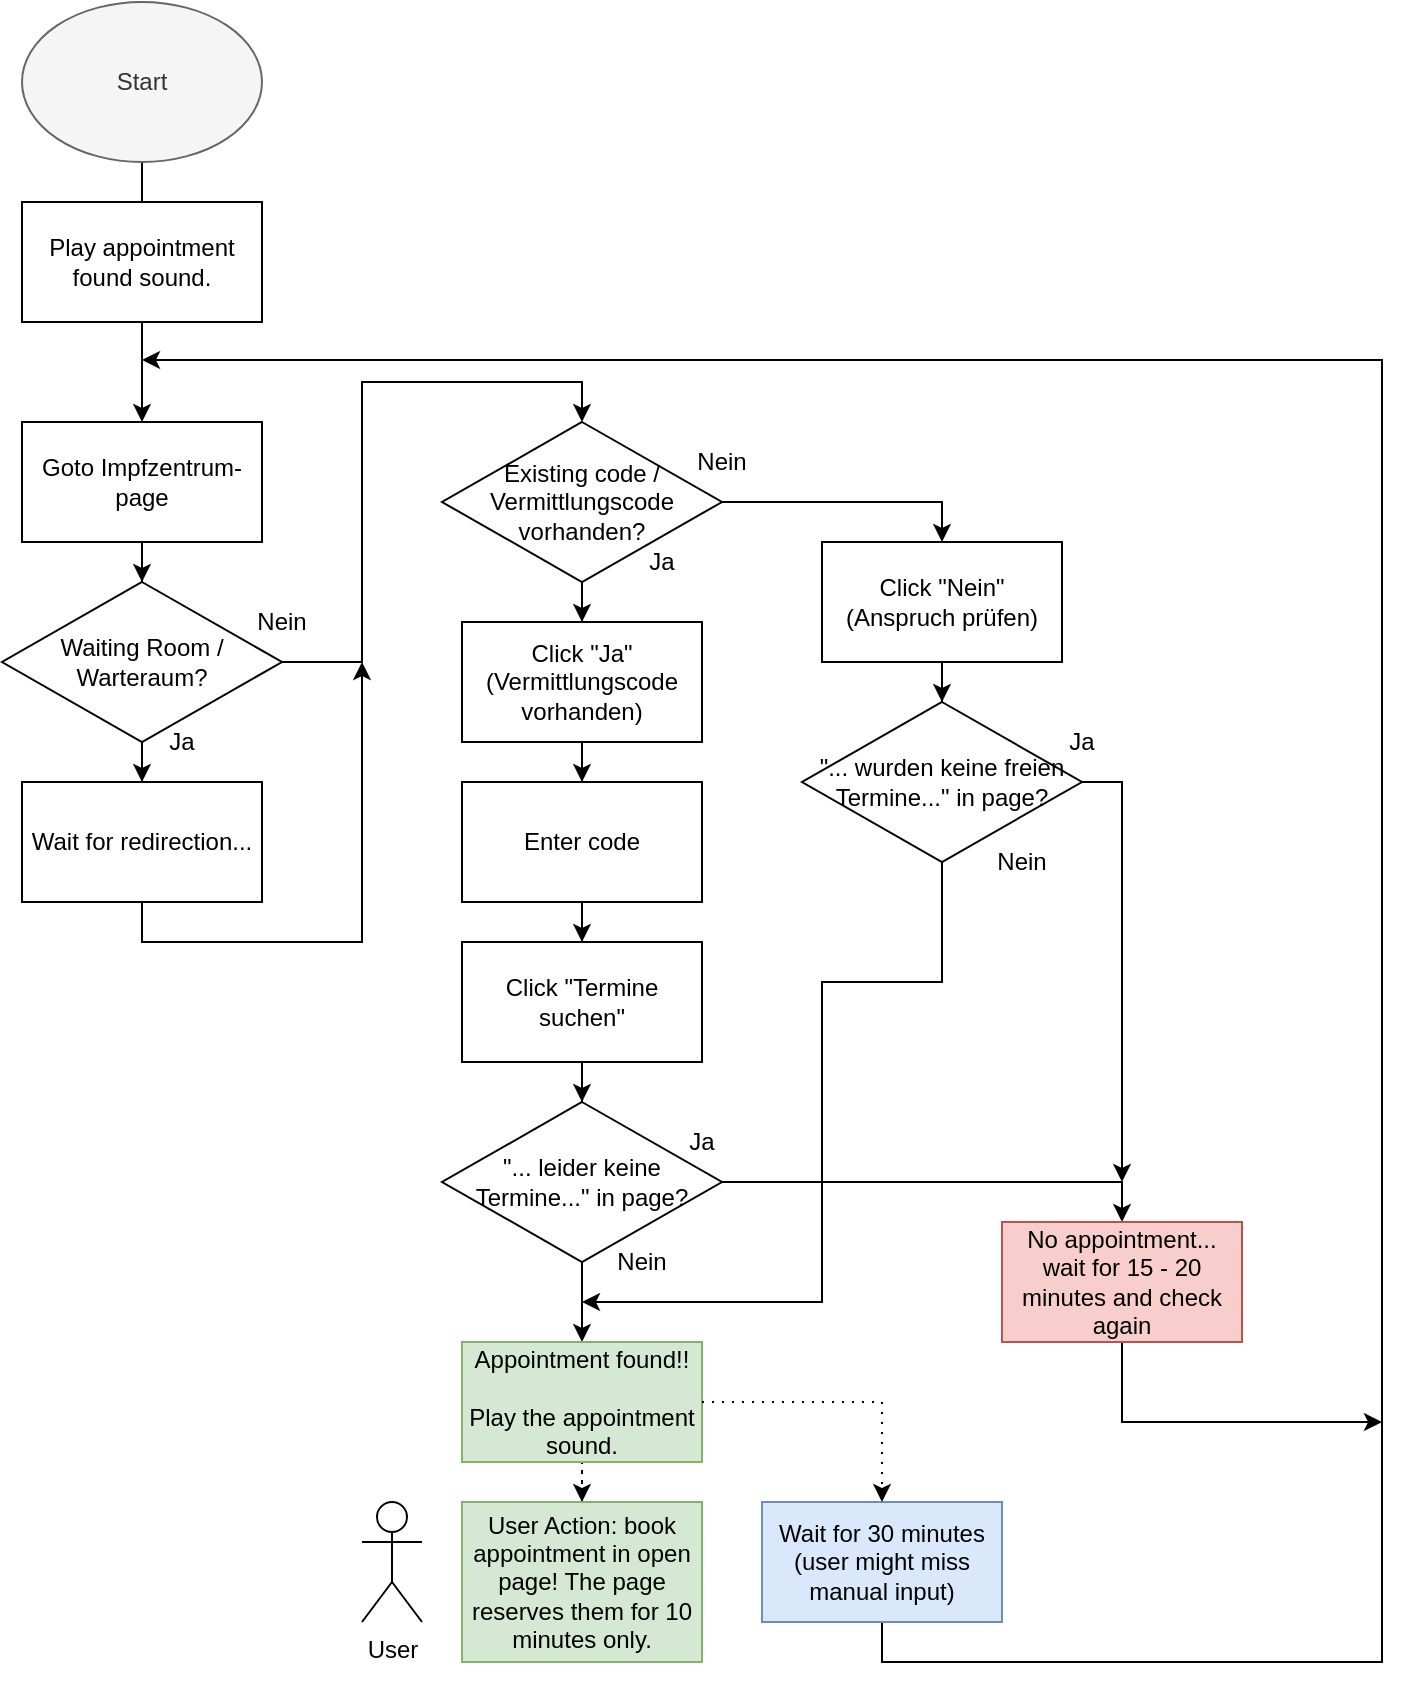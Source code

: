 <mxfile version="14.5.1" type="device"><diagram id="gAZrGdMZhCsJtMACBh3u" name="Page-1"><mxGraphModel dx="1086" dy="806" grid="1" gridSize="10" guides="1" tooltips="1" connect="1" arrows="1" fold="1" page="1" pageScale="1" pageWidth="3300" pageHeight="4681" math="0" shadow="0"><root><mxCell id="0"/><mxCell id="1" parent="0"/><mxCell id="VRsaiYJ9a31SkJc9-25g-5" style="edgeStyle=orthogonalEdgeStyle;rounded=0;orthogonalLoop=1;jettySize=auto;html=1;" edge="1" parent="1" source="VRsaiYJ9a31SkJc9-25g-1" target="VRsaiYJ9a31SkJc9-25g-6"><mxGeometry relative="1" as="geometry"><mxPoint x="200" y="310" as="targetPoint"/></mxGeometry></mxCell><mxCell id="VRsaiYJ9a31SkJc9-25g-1" value="Goto Impfzentrum-page" style="rounded=0;whiteSpace=wrap;html=1;" vertex="1" parent="1"><mxGeometry x="140" y="220" width="120" height="60" as="geometry"/></mxCell><mxCell id="VRsaiYJ9a31SkJc9-25g-3" style="edgeStyle=orthogonalEdgeStyle;rounded=0;orthogonalLoop=1;jettySize=auto;html=1;" edge="1" parent="1" source="VRsaiYJ9a31SkJc9-25g-2" target="VRsaiYJ9a31SkJc9-25g-1"><mxGeometry relative="1" as="geometry"/></mxCell><mxCell id="VRsaiYJ9a31SkJc9-25g-2" value="Start" style="ellipse;whiteSpace=wrap;html=1;fillColor=#f5f5f5;strokeColor=#666666;fontColor=#333333;" vertex="1" parent="1"><mxGeometry x="140" y="10" width="120" height="80" as="geometry"/></mxCell><mxCell id="VRsaiYJ9a31SkJc9-25g-10" style="edgeStyle=orthogonalEdgeStyle;rounded=0;orthogonalLoop=1;jettySize=auto;html=1;" edge="1" parent="1" source="VRsaiYJ9a31SkJc9-25g-6" target="VRsaiYJ9a31SkJc9-25g-9"><mxGeometry relative="1" as="geometry"/></mxCell><mxCell id="VRsaiYJ9a31SkJc9-25g-13" style="edgeStyle=orthogonalEdgeStyle;rounded=0;orthogonalLoop=1;jettySize=auto;html=1;entryX=0.5;entryY=0;entryDx=0;entryDy=0;" edge="1" parent="1" source="VRsaiYJ9a31SkJc9-25g-6" target="VRsaiYJ9a31SkJc9-25g-17"><mxGeometry relative="1" as="geometry"><mxPoint x="420" y="200" as="targetPoint"/><Array as="points"><mxPoint x="310" y="340"/><mxPoint x="310" y="200"/><mxPoint x="420" y="200"/></Array></mxGeometry></mxCell><mxCell id="VRsaiYJ9a31SkJc9-25g-6" value="Waiting Room / Warteraum?" style="rhombus;whiteSpace=wrap;html=1;" vertex="1" parent="1"><mxGeometry x="130" y="300" width="140" height="80" as="geometry"/></mxCell><mxCell id="VRsaiYJ9a31SkJc9-25g-7" value="Ja" style="text;html=1;strokeColor=none;fillColor=none;align=center;verticalAlign=middle;whiteSpace=wrap;rounded=0;" vertex="1" parent="1"><mxGeometry x="200" y="370" width="40" height="20" as="geometry"/></mxCell><mxCell id="VRsaiYJ9a31SkJc9-25g-8" value="Nein" style="text;html=1;strokeColor=none;fillColor=none;align=center;verticalAlign=middle;whiteSpace=wrap;rounded=0;" vertex="1" parent="1"><mxGeometry x="250" y="310" width="40" height="20" as="geometry"/></mxCell><mxCell id="VRsaiYJ9a31SkJc9-25g-16" style="edgeStyle=orthogonalEdgeStyle;rounded=0;orthogonalLoop=1;jettySize=auto;html=1;" edge="1" parent="1" source="VRsaiYJ9a31SkJc9-25g-9"><mxGeometry relative="1" as="geometry"><mxPoint x="310" y="340" as="targetPoint"/><Array as="points"><mxPoint x="200" y="480"/><mxPoint x="310" y="480"/></Array></mxGeometry></mxCell><mxCell id="VRsaiYJ9a31SkJc9-25g-9" value="Wait for redirection..." style="rounded=0;whiteSpace=wrap;html=1;" vertex="1" parent="1"><mxGeometry x="140" y="400" width="120" height="60" as="geometry"/></mxCell><mxCell id="VRsaiYJ9a31SkJc9-25g-21" style="edgeStyle=orthogonalEdgeStyle;rounded=0;orthogonalLoop=1;jettySize=auto;html=1;entryX=0.5;entryY=0;entryDx=0;entryDy=0;" edge="1" parent="1" source="VRsaiYJ9a31SkJc9-25g-17" target="VRsaiYJ9a31SkJc9-25g-20"><mxGeometry relative="1" as="geometry"/></mxCell><mxCell id="VRsaiYJ9a31SkJc9-25g-23" style="edgeStyle=orthogonalEdgeStyle;rounded=0;orthogonalLoop=1;jettySize=auto;html=1;" edge="1" parent="1" source="VRsaiYJ9a31SkJc9-25g-17" target="VRsaiYJ9a31SkJc9-25g-22"><mxGeometry relative="1" as="geometry"/></mxCell><mxCell id="VRsaiYJ9a31SkJc9-25g-17" value="&lt;span&gt;Existing code / Vermittlungscode vorhanden?&lt;/span&gt;" style="rhombus;whiteSpace=wrap;html=1;" vertex="1" parent="1"><mxGeometry x="350" y="220" width="140" height="80" as="geometry"/></mxCell><mxCell id="VRsaiYJ9a31SkJc9-25g-18" value="Nein" style="text;html=1;strokeColor=none;fillColor=none;align=center;verticalAlign=middle;whiteSpace=wrap;rounded=0;" vertex="1" parent="1"><mxGeometry x="470" y="230" width="40" height="20" as="geometry"/></mxCell><mxCell id="VRsaiYJ9a31SkJc9-25g-19" value="Ja" style="text;html=1;strokeColor=none;fillColor=none;align=center;verticalAlign=middle;whiteSpace=wrap;rounded=0;" vertex="1" parent="1"><mxGeometry x="440" y="280" width="40" height="20" as="geometry"/></mxCell><mxCell id="VRsaiYJ9a31SkJc9-25g-30" style="edgeStyle=orthogonalEdgeStyle;rounded=0;orthogonalLoop=1;jettySize=auto;html=1;" edge="1" parent="1" source="VRsaiYJ9a31SkJc9-25g-20" target="VRsaiYJ9a31SkJc9-25g-29"><mxGeometry relative="1" as="geometry"/></mxCell><mxCell id="VRsaiYJ9a31SkJc9-25g-20" value="Click &quot;Nein&quot; (Anspruch prüfen)" style="rounded=0;whiteSpace=wrap;html=1;" vertex="1" parent="1"><mxGeometry x="540" y="280" width="120" height="60" as="geometry"/></mxCell><mxCell id="VRsaiYJ9a31SkJc9-25g-25" style="edgeStyle=orthogonalEdgeStyle;rounded=0;orthogonalLoop=1;jettySize=auto;html=1;" edge="1" parent="1" source="VRsaiYJ9a31SkJc9-25g-22" target="VRsaiYJ9a31SkJc9-25g-24"><mxGeometry relative="1" as="geometry"/></mxCell><mxCell id="VRsaiYJ9a31SkJc9-25g-22" value="Click &quot;Ja&quot; (Vermittlungscode vorhanden)" style="rounded=0;whiteSpace=wrap;html=1;" vertex="1" parent="1"><mxGeometry x="360" y="320" width="120" height="60" as="geometry"/></mxCell><mxCell id="VRsaiYJ9a31SkJc9-25g-27" style="edgeStyle=orthogonalEdgeStyle;rounded=0;orthogonalLoop=1;jettySize=auto;html=1;" edge="1" parent="1" source="VRsaiYJ9a31SkJc9-25g-24" target="VRsaiYJ9a31SkJc9-25g-26"><mxGeometry relative="1" as="geometry"/></mxCell><mxCell id="VRsaiYJ9a31SkJc9-25g-24" value="Enter code" style="rounded=0;whiteSpace=wrap;html=1;" vertex="1" parent="1"><mxGeometry x="360" y="400" width="120" height="60" as="geometry"/></mxCell><mxCell id="VRsaiYJ9a31SkJc9-25g-35" style="edgeStyle=orthogonalEdgeStyle;rounded=0;orthogonalLoop=1;jettySize=auto;html=1;" edge="1" parent="1" source="VRsaiYJ9a31SkJc9-25g-26" target="VRsaiYJ9a31SkJc9-25g-34"><mxGeometry relative="1" as="geometry"/></mxCell><mxCell id="VRsaiYJ9a31SkJc9-25g-26" value="Click &quot;Termine suchen&quot;" style="rounded=0;whiteSpace=wrap;html=1;" vertex="1" parent="1"><mxGeometry x="360" y="480" width="120" height="60" as="geometry"/></mxCell><mxCell id="VRsaiYJ9a31SkJc9-25g-39" style="edgeStyle=orthogonalEdgeStyle;rounded=0;orthogonalLoop=1;jettySize=auto;html=1;exitX=0.5;exitY=1;exitDx=0;exitDy=0;" edge="1" parent="1" source="VRsaiYJ9a31SkJc9-25g-29"><mxGeometry relative="1" as="geometry"><mxPoint x="420" y="660" as="targetPoint"/><Array as="points"><mxPoint x="600" y="500"/><mxPoint x="540" y="500"/><mxPoint x="540" y="660"/></Array></mxGeometry></mxCell><mxCell id="VRsaiYJ9a31SkJc9-25g-43" style="edgeStyle=orthogonalEdgeStyle;rounded=0;orthogonalLoop=1;jettySize=auto;html=1;exitX=1;exitY=0.5;exitDx=0;exitDy=0;" edge="1" parent="1" source="VRsaiYJ9a31SkJc9-25g-29"><mxGeometry relative="1" as="geometry"><mxPoint x="690" y="600" as="targetPoint"/><Array as="points"><mxPoint x="690" y="400"/><mxPoint x="690" y="600"/></Array></mxGeometry></mxCell><mxCell id="VRsaiYJ9a31SkJc9-25g-29" value="&quot;... wurden keine freien Termine...&quot; in page?" style="rhombus;whiteSpace=wrap;html=1;" vertex="1" parent="1"><mxGeometry x="530" y="360" width="140" height="80" as="geometry"/></mxCell><mxCell id="VRsaiYJ9a31SkJc9-25g-31" value="Nein" style="text;html=1;strokeColor=none;fillColor=none;align=center;verticalAlign=middle;whiteSpace=wrap;rounded=0;" vertex="1" parent="1"><mxGeometry x="620" y="430" width="40" height="20" as="geometry"/></mxCell><mxCell id="VRsaiYJ9a31SkJc9-25g-38" style="edgeStyle=orthogonalEdgeStyle;rounded=0;orthogonalLoop=1;jettySize=auto;html=1;" edge="1" parent="1" source="VRsaiYJ9a31SkJc9-25g-34"><mxGeometry relative="1" as="geometry"><mxPoint x="420" y="680" as="targetPoint"/></mxGeometry></mxCell><mxCell id="VRsaiYJ9a31SkJc9-25g-42" style="edgeStyle=orthogonalEdgeStyle;rounded=0;orthogonalLoop=1;jettySize=auto;html=1;entryX=0.5;entryY=0;entryDx=0;entryDy=0;" edge="1" parent="1" source="VRsaiYJ9a31SkJc9-25g-34" target="VRsaiYJ9a31SkJc9-25g-45"><mxGeometry relative="1" as="geometry"><mxPoint x="600" y="670" as="targetPoint"/><Array as="points"><mxPoint x="690" y="600"/></Array></mxGeometry></mxCell><mxCell id="VRsaiYJ9a31SkJc9-25g-34" value="&quot;... leider keine Termine...&quot; in page?" style="rhombus;whiteSpace=wrap;html=1;" vertex="1" parent="1"><mxGeometry x="350" y="560" width="140" height="80" as="geometry"/></mxCell><mxCell id="VRsaiYJ9a31SkJc9-25g-36" value="Nein" style="text;html=1;strokeColor=none;fillColor=none;align=center;verticalAlign=middle;whiteSpace=wrap;rounded=0;" vertex="1" parent="1"><mxGeometry x="430" y="630" width="40" height="20" as="geometry"/></mxCell><mxCell id="VRsaiYJ9a31SkJc9-25g-40" value="Ja" style="text;html=1;strokeColor=none;fillColor=none;align=center;verticalAlign=middle;whiteSpace=wrap;rounded=0;" vertex="1" parent="1"><mxGeometry x="460" y="570" width="40" height="20" as="geometry"/></mxCell><mxCell id="VRsaiYJ9a31SkJc9-25g-41" value="Ja" style="text;html=1;strokeColor=none;fillColor=none;align=center;verticalAlign=middle;whiteSpace=wrap;rounded=0;" vertex="1" parent="1"><mxGeometry x="650" y="370" width="40" height="20" as="geometry"/></mxCell><mxCell id="VRsaiYJ9a31SkJc9-25g-47" style="edgeStyle=orthogonalEdgeStyle;rounded=0;orthogonalLoop=1;jettySize=auto;html=1;dashed=1;dashPattern=1 4;" edge="1" parent="1" source="VRsaiYJ9a31SkJc9-25g-44" target="VRsaiYJ9a31SkJc9-25g-46"><mxGeometry relative="1" as="geometry"/></mxCell><mxCell id="VRsaiYJ9a31SkJc9-25g-44" value="&lt;span&gt;Appointment found!!&lt;br&gt;&lt;br&gt;Play the appointment sound.&lt;/span&gt;" style="rounded=0;whiteSpace=wrap;html=1;fillColor=#d5e8d4;strokeColor=#82b366;" vertex="1" parent="1"><mxGeometry x="360" y="680" width="120" height="60" as="geometry"/></mxCell><mxCell id="VRsaiYJ9a31SkJc9-25g-54" style="edgeStyle=orthogonalEdgeStyle;rounded=0;orthogonalLoop=1;jettySize=auto;html=1;" edge="1" parent="1" source="VRsaiYJ9a31SkJc9-25g-45"><mxGeometry relative="1" as="geometry"><mxPoint x="820" y="720" as="targetPoint"/><Array as="points"><mxPoint x="690" y="720"/></Array></mxGeometry></mxCell><mxCell id="VRsaiYJ9a31SkJc9-25g-45" value="No appointment...&lt;br&gt;wait for 15 - 20 minutes and check again" style="rounded=0;whiteSpace=wrap;html=1;fillColor=#f8cecc;strokeColor=#b85450;" vertex="1" parent="1"><mxGeometry x="630" y="620" width="120" height="60" as="geometry"/></mxCell><mxCell id="VRsaiYJ9a31SkJc9-25g-46" value="User Action: book appointment in open page! The page reserves them for 10 minutes only." style="rounded=0;whiteSpace=wrap;html=1;fillColor=#d5e8d4;strokeColor=#82b366;" vertex="1" parent="1"><mxGeometry x="360" y="760" width="120" height="80" as="geometry"/></mxCell><mxCell id="VRsaiYJ9a31SkJc9-25g-48" value="User" style="shape=umlActor;verticalLabelPosition=bottom;verticalAlign=top;html=1;outlineConnect=0;" vertex="1" parent="1"><mxGeometry x="310" y="760" width="30" height="60" as="geometry"/></mxCell><mxCell id="VRsaiYJ9a31SkJc9-25g-53" style="edgeStyle=orthogonalEdgeStyle;rounded=0;orthogonalLoop=1;jettySize=auto;html=1;" edge="1" parent="1" source="VRsaiYJ9a31SkJc9-25g-49"><mxGeometry relative="1" as="geometry"><mxPoint x="200" y="189" as="targetPoint"/><Array as="points"><mxPoint x="570" y="840"/><mxPoint x="820" y="840"/></Array></mxGeometry></mxCell><mxCell id="VRsaiYJ9a31SkJc9-25g-49" value="Wait for 30 minutes (user might miss manual input)" style="rounded=0;whiteSpace=wrap;html=1;fillColor=#dae8fc;strokeColor=#6c8ebf;" vertex="1" parent="1"><mxGeometry x="510" y="760" width="120" height="60" as="geometry"/></mxCell><mxCell id="VRsaiYJ9a31SkJc9-25g-50" style="edgeStyle=orthogonalEdgeStyle;rounded=0;orthogonalLoop=1;jettySize=auto;html=1;dashed=1;dashPattern=1 4;exitX=1;exitY=0.5;exitDx=0;exitDy=0;entryX=0.5;entryY=0;entryDx=0;entryDy=0;" edge="1" parent="1" source="VRsaiYJ9a31SkJc9-25g-44" target="VRsaiYJ9a31SkJc9-25g-49"><mxGeometry relative="1" as="geometry"><mxPoint x="430" y="750" as="sourcePoint"/><mxPoint x="430" y="770" as="targetPoint"/></mxGeometry></mxCell><mxCell id="VRsaiYJ9a31SkJc9-25g-51" value="Play appointment found sound." style="rounded=0;whiteSpace=wrap;html=1;" vertex="1" parent="1"><mxGeometry x="140" y="110" width="120" height="60" as="geometry"/></mxCell></root></mxGraphModel></diagram></mxfile>